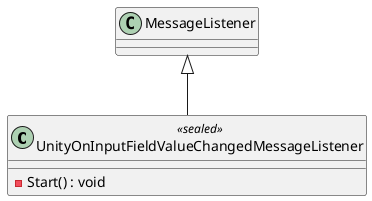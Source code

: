 @startuml
class UnityOnInputFieldValueChangedMessageListener <<sealed>> {
    - Start() : void
}
MessageListener <|-- UnityOnInputFieldValueChangedMessageListener
@enduml
